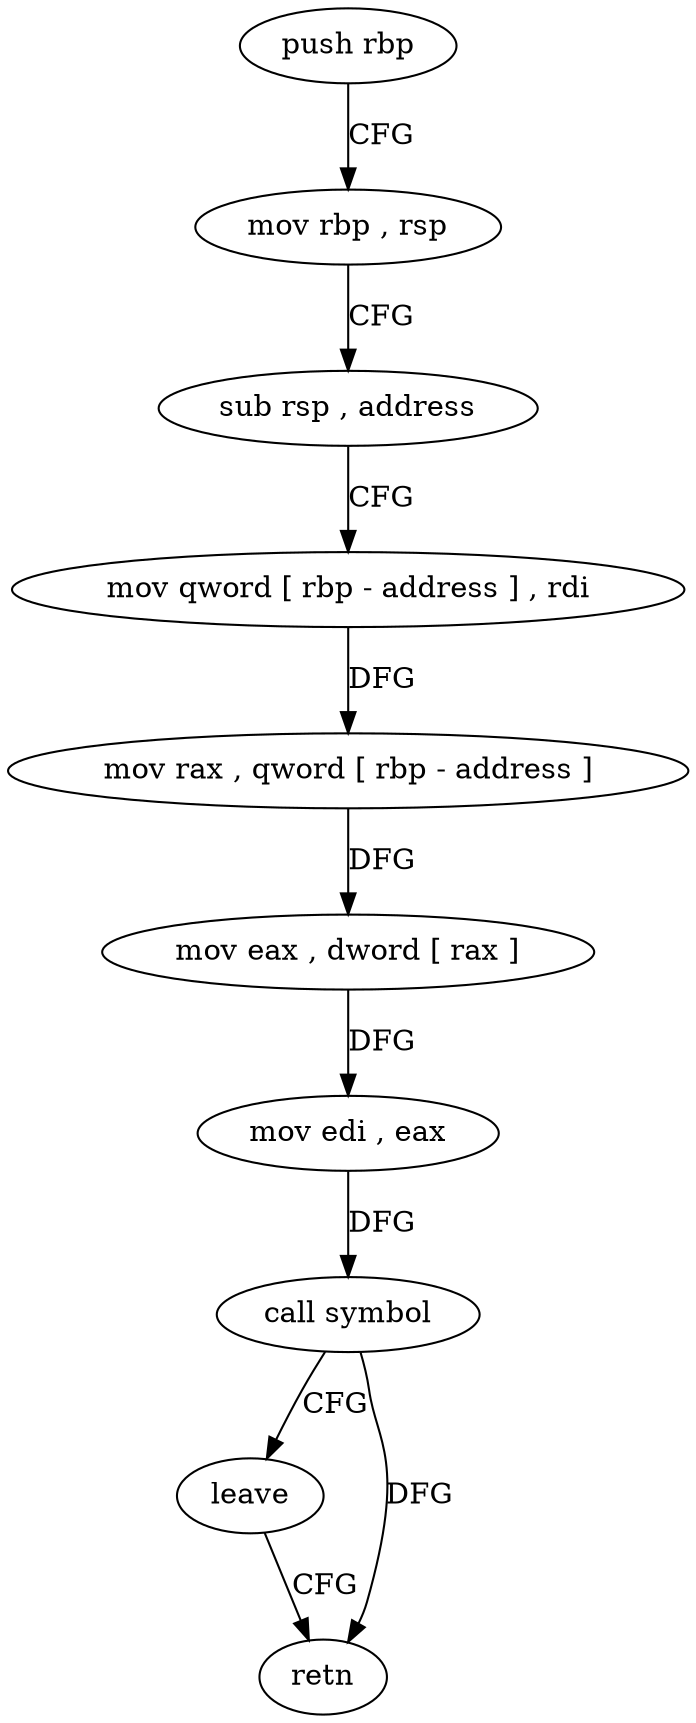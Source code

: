 digraph "func" {
"4491806" [label = "push rbp" ]
"4491807" [label = "mov rbp , rsp" ]
"4491810" [label = "sub rsp , address" ]
"4491814" [label = "mov qword [ rbp - address ] , rdi" ]
"4491818" [label = "mov rax , qword [ rbp - address ]" ]
"4491822" [label = "mov eax , dword [ rax ]" ]
"4491824" [label = "mov edi , eax" ]
"4491826" [label = "call symbol" ]
"4491831" [label = "leave" ]
"4491832" [label = "retn" ]
"4491806" -> "4491807" [ label = "CFG" ]
"4491807" -> "4491810" [ label = "CFG" ]
"4491810" -> "4491814" [ label = "CFG" ]
"4491814" -> "4491818" [ label = "DFG" ]
"4491818" -> "4491822" [ label = "DFG" ]
"4491822" -> "4491824" [ label = "DFG" ]
"4491824" -> "4491826" [ label = "DFG" ]
"4491826" -> "4491831" [ label = "CFG" ]
"4491826" -> "4491832" [ label = "DFG" ]
"4491831" -> "4491832" [ label = "CFG" ]
}

